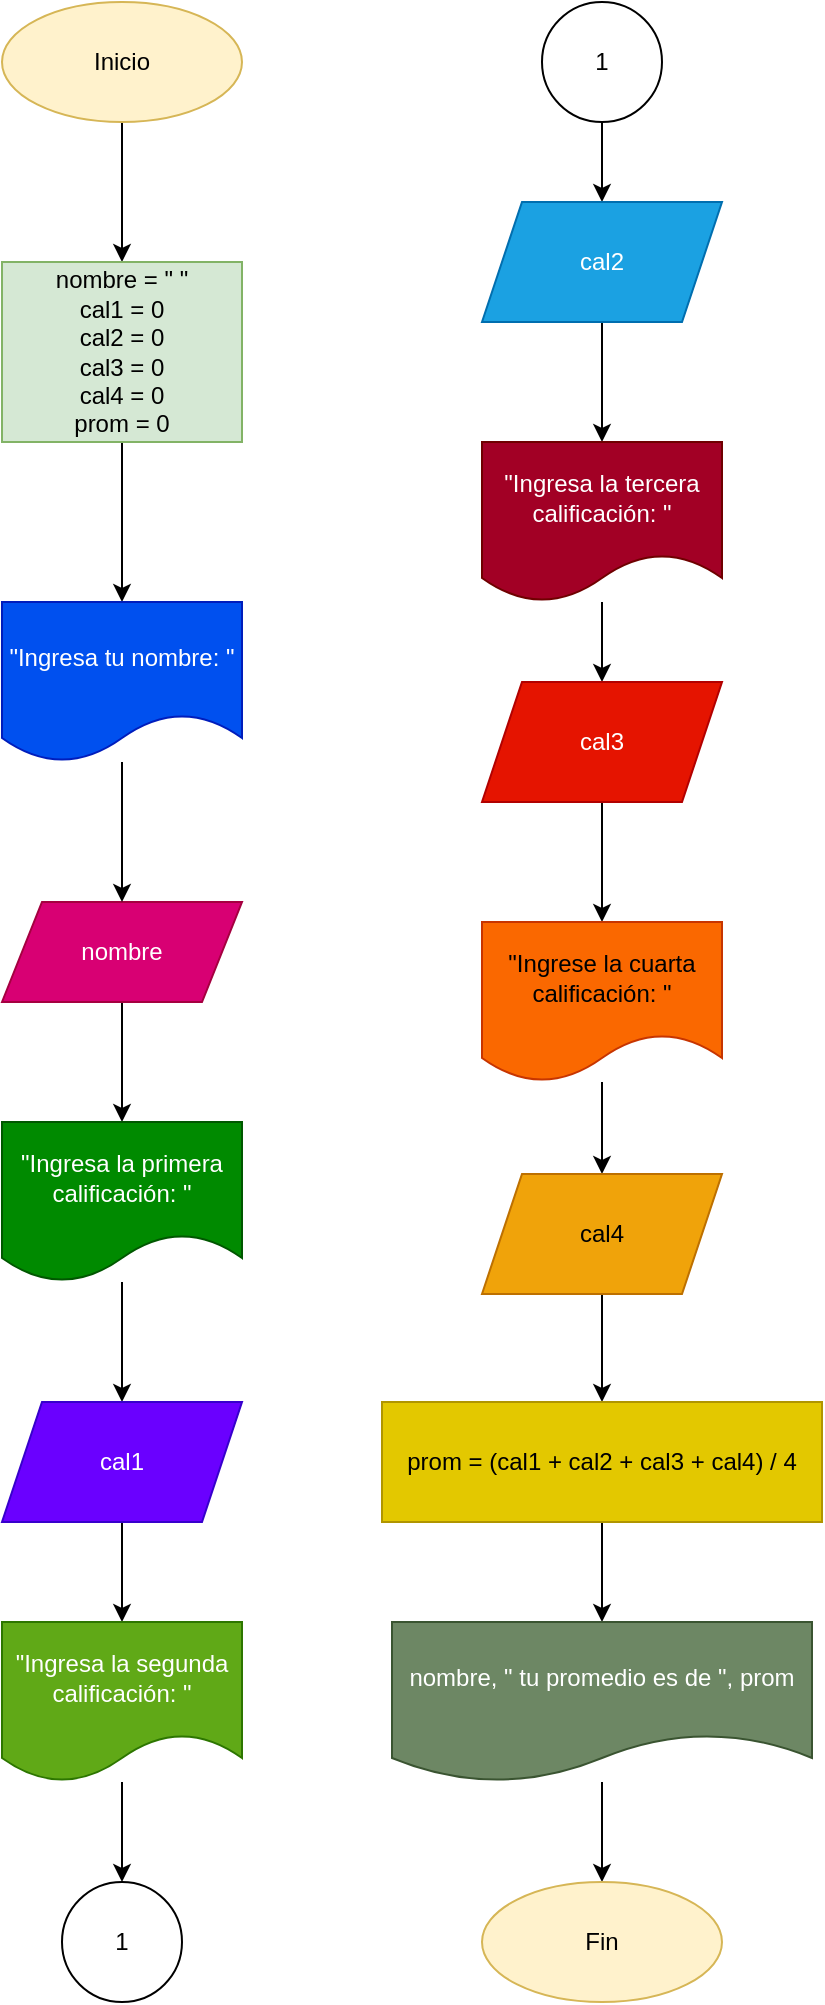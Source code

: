 <mxfile version="20.3.3" type="github"><diagram id="3YdqXU15wykhQQ__TyIU" name="Página-1"><mxGraphModel dx="1902" dy="3374" grid="1" gridSize="10" guides="1" tooltips="1" connect="1" arrows="1" fold="1" page="1" pageScale="1" pageWidth="827" pageHeight="1169" math="0" shadow="0"><root><mxCell id="0"/><mxCell id="1" parent="0"/><mxCell id="gFnLabEc8aY0TmGVWGrJ-8" value="" style="edgeStyle=orthogonalEdgeStyle;rounded=0;orthogonalLoop=1;jettySize=auto;html=1;" edge="1" parent="1" source="gFnLabEc8aY0TmGVWGrJ-1" target="gFnLabEc8aY0TmGVWGrJ-5"><mxGeometry relative="1" as="geometry"/></mxCell><mxCell id="gFnLabEc8aY0TmGVWGrJ-1" value="Inicio" style="ellipse;whiteSpace=wrap;html=1;fillColor=#fff2cc;strokeColor=#d6b656;" vertex="1" parent="1"><mxGeometry x="140" y="-1170" width="120" height="60" as="geometry"/></mxCell><mxCell id="gFnLabEc8aY0TmGVWGrJ-13" value="" style="edgeStyle=orthogonalEdgeStyle;rounded=0;orthogonalLoop=1;jettySize=auto;html=1;" edge="1" parent="1" source="gFnLabEc8aY0TmGVWGrJ-2" target="gFnLabEc8aY0TmGVWGrJ-12"><mxGeometry relative="1" as="geometry"/></mxCell><mxCell id="gFnLabEc8aY0TmGVWGrJ-2" value="nombre" style="shape=parallelogram;perimeter=parallelogramPerimeter;whiteSpace=wrap;html=1;fixedSize=1;fillColor=#d80073;fontColor=#ffffff;strokeColor=#A50040;" vertex="1" parent="1"><mxGeometry x="140" y="-720" width="120" height="50" as="geometry"/></mxCell><mxCell id="gFnLabEc8aY0TmGVWGrJ-4" style="edgeStyle=orthogonalEdgeStyle;rounded=0;orthogonalLoop=1;jettySize=auto;html=1;exitX=0.5;exitY=1;exitDx=0;exitDy=0;" edge="1" parent="1" source="gFnLabEc8aY0TmGVWGrJ-2" target="gFnLabEc8aY0TmGVWGrJ-2"><mxGeometry relative="1" as="geometry"/></mxCell><mxCell id="gFnLabEc8aY0TmGVWGrJ-10" value="" style="edgeStyle=orthogonalEdgeStyle;rounded=0;orthogonalLoop=1;jettySize=auto;html=1;" edge="1" parent="1" source="gFnLabEc8aY0TmGVWGrJ-5" target="gFnLabEc8aY0TmGVWGrJ-9"><mxGeometry relative="1" as="geometry"/></mxCell><mxCell id="gFnLabEc8aY0TmGVWGrJ-5" value="nombre = &quot; &quot;&lt;br&gt;cal1 = 0&lt;br&gt;cal2 = 0&lt;br&gt;cal3 = 0&lt;br&gt;cal4 = 0&lt;br&gt;prom = 0" style="rounded=0;whiteSpace=wrap;html=1;fillColor=#d5e8d4;strokeColor=#82b366;" vertex="1" parent="1"><mxGeometry x="140" y="-1040" width="120" height="90" as="geometry"/></mxCell><mxCell id="gFnLabEc8aY0TmGVWGrJ-11" value="" style="edgeStyle=orthogonalEdgeStyle;rounded=0;orthogonalLoop=1;jettySize=auto;html=1;" edge="1" parent="1" source="gFnLabEc8aY0TmGVWGrJ-9" target="gFnLabEc8aY0TmGVWGrJ-2"><mxGeometry relative="1" as="geometry"/></mxCell><mxCell id="gFnLabEc8aY0TmGVWGrJ-9" value="&quot;Ingresa tu nombre: &quot;" style="shape=document;whiteSpace=wrap;html=1;boundedLbl=1;fillColor=#0050ef;fontColor=#ffffff;strokeColor=#001DBC;" vertex="1" parent="1"><mxGeometry x="140" y="-870" width="120" height="80" as="geometry"/></mxCell><mxCell id="gFnLabEc8aY0TmGVWGrJ-16" value="" style="edgeStyle=orthogonalEdgeStyle;rounded=0;orthogonalLoop=1;jettySize=auto;html=1;" edge="1" parent="1" source="gFnLabEc8aY0TmGVWGrJ-12" target="gFnLabEc8aY0TmGVWGrJ-14"><mxGeometry relative="1" as="geometry"/></mxCell><mxCell id="gFnLabEc8aY0TmGVWGrJ-12" value="&quot;Ingresa la primera calificación: &quot;" style="shape=document;whiteSpace=wrap;html=1;boundedLbl=1;fillColor=#008a00;fontColor=#ffffff;strokeColor=#005700;" vertex="1" parent="1"><mxGeometry x="140" y="-610" width="120" height="80" as="geometry"/></mxCell><mxCell id="gFnLabEc8aY0TmGVWGrJ-18" value="" style="edgeStyle=orthogonalEdgeStyle;rounded=0;orthogonalLoop=1;jettySize=auto;html=1;" edge="1" parent="1" source="gFnLabEc8aY0TmGVWGrJ-14" target="gFnLabEc8aY0TmGVWGrJ-17"><mxGeometry relative="1" as="geometry"/></mxCell><mxCell id="gFnLabEc8aY0TmGVWGrJ-14" value="cal1" style="shape=parallelogram;perimeter=parallelogramPerimeter;whiteSpace=wrap;html=1;fixedSize=1;fillColor=#6a00ff;fontColor=#ffffff;strokeColor=#3700CC;" vertex="1" parent="1"><mxGeometry x="140" y="-470" width="120" height="60" as="geometry"/></mxCell><mxCell id="gFnLabEc8aY0TmGVWGrJ-20" value="" style="edgeStyle=orthogonalEdgeStyle;rounded=0;orthogonalLoop=1;jettySize=auto;html=1;" edge="1" parent="1" source="gFnLabEc8aY0TmGVWGrJ-17" target="gFnLabEc8aY0TmGVWGrJ-19"><mxGeometry relative="1" as="geometry"/></mxCell><mxCell id="gFnLabEc8aY0TmGVWGrJ-17" value="&quot;Ingresa la segunda calificación: &quot;" style="shape=document;whiteSpace=wrap;html=1;boundedLbl=1;fillColor=#60a917;fontColor=#ffffff;strokeColor=#2D7600;" vertex="1" parent="1"><mxGeometry x="140" y="-360" width="120" height="80" as="geometry"/></mxCell><mxCell id="gFnLabEc8aY0TmGVWGrJ-19" value="1" style="ellipse;whiteSpace=wrap;html=1;aspect=fixed;" vertex="1" parent="1"><mxGeometry x="170" y="-230" width="60" height="60" as="geometry"/></mxCell><mxCell id="gFnLabEc8aY0TmGVWGrJ-23" value="" style="edgeStyle=orthogonalEdgeStyle;rounded=0;orthogonalLoop=1;jettySize=auto;html=1;" edge="1" parent="1" source="gFnLabEc8aY0TmGVWGrJ-21" target="gFnLabEc8aY0TmGVWGrJ-22"><mxGeometry relative="1" as="geometry"/></mxCell><mxCell id="gFnLabEc8aY0TmGVWGrJ-21" value="1" style="ellipse;whiteSpace=wrap;html=1;aspect=fixed;" vertex="1" parent="1"><mxGeometry x="410" y="-1170" width="60" height="60" as="geometry"/></mxCell><mxCell id="gFnLabEc8aY0TmGVWGrJ-25" value="" style="edgeStyle=orthogonalEdgeStyle;rounded=0;orthogonalLoop=1;jettySize=auto;html=1;" edge="1" parent="1" source="gFnLabEc8aY0TmGVWGrJ-22" target="gFnLabEc8aY0TmGVWGrJ-24"><mxGeometry relative="1" as="geometry"/></mxCell><mxCell id="gFnLabEc8aY0TmGVWGrJ-22" value="cal2" style="shape=parallelogram;perimeter=parallelogramPerimeter;whiteSpace=wrap;html=1;fixedSize=1;fillColor=#1ba1e2;fontColor=#ffffff;strokeColor=#006EAF;" vertex="1" parent="1"><mxGeometry x="380" y="-1070" width="120" height="60" as="geometry"/></mxCell><mxCell id="gFnLabEc8aY0TmGVWGrJ-27" value="" style="edgeStyle=orthogonalEdgeStyle;rounded=0;orthogonalLoop=1;jettySize=auto;html=1;" edge="1" parent="1" source="gFnLabEc8aY0TmGVWGrJ-24" target="gFnLabEc8aY0TmGVWGrJ-26"><mxGeometry relative="1" as="geometry"/></mxCell><mxCell id="gFnLabEc8aY0TmGVWGrJ-24" value="&quot;Ingresa la tercera calificación: &quot;" style="shape=document;whiteSpace=wrap;html=1;boundedLbl=1;fillColor=#a20025;fontColor=#ffffff;strokeColor=#6F0000;" vertex="1" parent="1"><mxGeometry x="380" y="-950" width="120" height="80" as="geometry"/></mxCell><mxCell id="gFnLabEc8aY0TmGVWGrJ-29" value="" style="edgeStyle=orthogonalEdgeStyle;rounded=0;orthogonalLoop=1;jettySize=auto;html=1;" edge="1" parent="1" source="gFnLabEc8aY0TmGVWGrJ-26" target="gFnLabEc8aY0TmGVWGrJ-28"><mxGeometry relative="1" as="geometry"/></mxCell><mxCell id="gFnLabEc8aY0TmGVWGrJ-26" value="cal3" style="shape=parallelogram;perimeter=parallelogramPerimeter;whiteSpace=wrap;html=1;fixedSize=1;fillColor=#e51400;fontColor=#ffffff;strokeColor=#B20000;" vertex="1" parent="1"><mxGeometry x="380" y="-830" width="120" height="60" as="geometry"/></mxCell><mxCell id="gFnLabEc8aY0TmGVWGrJ-31" value="" style="edgeStyle=orthogonalEdgeStyle;rounded=0;orthogonalLoop=1;jettySize=auto;html=1;" edge="1" parent="1" source="gFnLabEc8aY0TmGVWGrJ-28" target="gFnLabEc8aY0TmGVWGrJ-30"><mxGeometry relative="1" as="geometry"/></mxCell><mxCell id="gFnLabEc8aY0TmGVWGrJ-28" value="&quot;Ingrese la cuarta calificación: &quot;" style="shape=document;whiteSpace=wrap;html=1;boundedLbl=1;fillColor=#fa6800;fontColor=#000000;strokeColor=#C73500;" vertex="1" parent="1"><mxGeometry x="380" y="-710" width="120" height="80" as="geometry"/></mxCell><mxCell id="gFnLabEc8aY0TmGVWGrJ-33" value="" style="edgeStyle=orthogonalEdgeStyle;rounded=0;orthogonalLoop=1;jettySize=auto;html=1;" edge="1" parent="1" source="gFnLabEc8aY0TmGVWGrJ-30" target="gFnLabEc8aY0TmGVWGrJ-32"><mxGeometry relative="1" as="geometry"/></mxCell><mxCell id="gFnLabEc8aY0TmGVWGrJ-30" value="cal4" style="shape=parallelogram;perimeter=parallelogramPerimeter;whiteSpace=wrap;html=1;fixedSize=1;fillColor=#f0a30a;fontColor=#000000;strokeColor=#BD7000;" vertex="1" parent="1"><mxGeometry x="380" y="-584" width="120" height="60" as="geometry"/></mxCell><mxCell id="gFnLabEc8aY0TmGVWGrJ-35" value="" style="edgeStyle=orthogonalEdgeStyle;rounded=0;orthogonalLoop=1;jettySize=auto;html=1;" edge="1" parent="1" source="gFnLabEc8aY0TmGVWGrJ-32" target="gFnLabEc8aY0TmGVWGrJ-34"><mxGeometry relative="1" as="geometry"/></mxCell><mxCell id="gFnLabEc8aY0TmGVWGrJ-32" value="prom = (cal1 + cal2 + cal3 + cal4) / 4" style="rounded=0;whiteSpace=wrap;html=1;fillColor=#e3c800;fontColor=#000000;strokeColor=#B09500;" vertex="1" parent="1"><mxGeometry x="330" y="-470" width="220" height="60" as="geometry"/></mxCell><mxCell id="gFnLabEc8aY0TmGVWGrJ-37" value="" style="edgeStyle=orthogonalEdgeStyle;rounded=0;orthogonalLoop=1;jettySize=auto;html=1;" edge="1" parent="1" source="gFnLabEc8aY0TmGVWGrJ-34" target="gFnLabEc8aY0TmGVWGrJ-36"><mxGeometry relative="1" as="geometry"/></mxCell><mxCell id="gFnLabEc8aY0TmGVWGrJ-34" value="nombre, &quot; tu promedio es de &quot;, prom" style="shape=document;whiteSpace=wrap;html=1;boundedLbl=1;fillColor=#6d8764;fontColor=#ffffff;strokeColor=#3A5431;" vertex="1" parent="1"><mxGeometry x="335" y="-360" width="210" height="80" as="geometry"/></mxCell><mxCell id="gFnLabEc8aY0TmGVWGrJ-36" value="Fin" style="ellipse;whiteSpace=wrap;html=1;fillColor=#fff2cc;strokeColor=#d6b656;" vertex="1" parent="1"><mxGeometry x="380" y="-230" width="120" height="60" as="geometry"/></mxCell></root></mxGraphModel></diagram></mxfile>